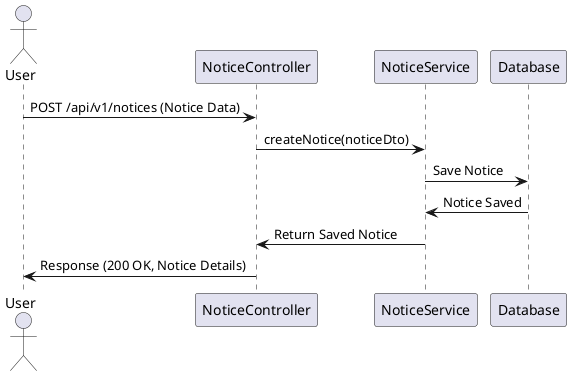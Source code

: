 @startuml
actor User
participant NoticeController
participant NoticeService
participant Database

User -> NoticeController : POST /api/v1/notices (Notice Data)
NoticeController -> NoticeService : createNotice(noticeDto)
NoticeService -> Database : Save Notice
Database -> NoticeService : Notice Saved
NoticeService -> NoticeController : Return Saved Notice
NoticeController -> User : Response (200 OK, Notice Details)
@enduml
